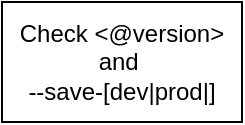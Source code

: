 <mxfile version="24.5.4" type="device">
  <diagram name="Page-1" id="8gkoaITpcbI0VQsJJdFB">
    <mxGraphModel dx="954" dy="592" grid="1" gridSize="10" guides="1" tooltips="1" connect="1" arrows="1" fold="1" page="1" pageScale="1" pageWidth="827" pageHeight="1169" math="0" shadow="0">
      <root>
        <mxCell id="0" />
        <mxCell id="1" parent="0" />
        <mxCell id="4kKVadJ2q0rEHIaGiWLF-1" value="Check &amp;lt;@version&amp;gt; and&amp;nbsp;&lt;div&gt;--save-[dev|prod|]&lt;/div&gt;" style="rounded=0;whiteSpace=wrap;html=1;" vertex="1" parent="1">
          <mxGeometry x="320" y="190" width="120" height="60" as="geometry" />
        </mxCell>
      </root>
    </mxGraphModel>
  </diagram>
</mxfile>
